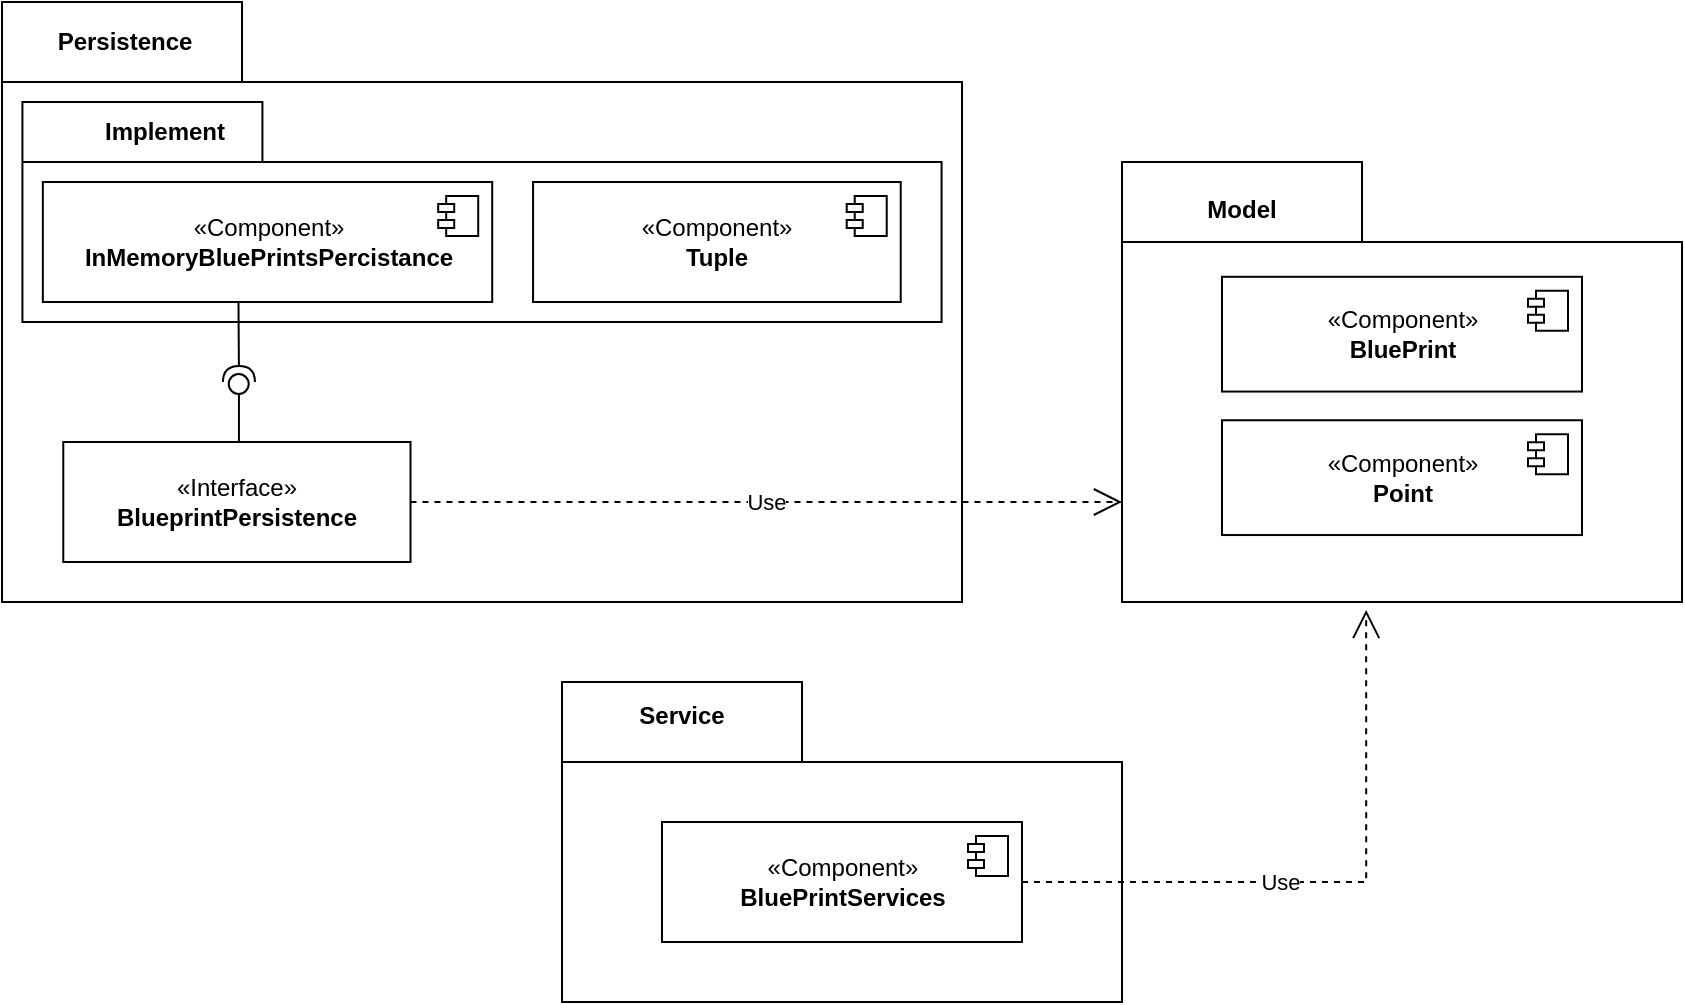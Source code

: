 <mxfile version="20.8.21" type="device"><diagram name="Página-1" id="yhghxHF9Yg-WeBhyTYcW"><mxGraphModel dx="1002" dy="541" grid="1" gridSize="10" guides="1" tooltips="1" connect="1" arrows="1" fold="1" page="1" pageScale="1" pageWidth="827" pageHeight="1169" math="0" shadow="0"><root><mxCell id="0"/><mxCell id="1" parent="0"/><mxCell id="Tl2c2u-kDV9JnieVROi--16" value="" style="group" vertex="1" connectable="0" parent="1"><mxGeometry x="600" y="140" width="280" height="220" as="geometry"/></mxCell><mxCell id="Tl2c2u-kDV9JnieVROi--1" value="&lt;h3 style=&quot;border-color: var(--border-color);&quot;&gt;&lt;br&gt;&lt;/h3&gt;" style="shape=folder;fontStyle=1;spacingTop=10;tabWidth=120;tabHeight=40;tabPosition=left;html=1;align=center;noLabel=0;labelPosition=center;verticalLabelPosition=middle;verticalAlign=middle;" vertex="1" parent="Tl2c2u-kDV9JnieVROi--16"><mxGeometry width="280" height="220" as="geometry"/></mxCell><mxCell id="Tl2c2u-kDV9JnieVROi--9" value="«Component»&lt;br&gt;&lt;b style=&quot;border-color: var(--border-color);&quot;&gt;BluePrint&lt;/b&gt;" style="html=1;dropTarget=0;" vertex="1" parent="Tl2c2u-kDV9JnieVROi--16"><mxGeometry x="50" y="57.391" width="180" height="57.391" as="geometry"/></mxCell><mxCell id="Tl2c2u-kDV9JnieVROi--10" value="" style="shape=module;jettyWidth=8;jettyHeight=4;" vertex="1" parent="Tl2c2u-kDV9JnieVROi--9"><mxGeometry x="1" width="20" height="20" relative="1" as="geometry"><mxPoint x="-27" y="7" as="offset"/></mxGeometry></mxCell><mxCell id="Tl2c2u-kDV9JnieVROi--13" value="&lt;b&gt;Model&lt;/b&gt;" style="text;html=1;strokeColor=none;fillColor=none;align=center;verticalAlign=middle;whiteSpace=wrap;rounded=0;" vertex="1" parent="Tl2c2u-kDV9JnieVROi--16"><mxGeometry x="30" y="9.565" width="60" height="28.696" as="geometry"/></mxCell><mxCell id="Tl2c2u-kDV9JnieVROi--14" value="«Component»&lt;br&gt;&lt;b style=&quot;border-color: var(--border-color);&quot;&gt;Point&lt;br&gt;&lt;/b&gt;" style="html=1;dropTarget=0;" vertex="1" parent="Tl2c2u-kDV9JnieVROi--16"><mxGeometry x="50" y="129.13" width="180" height="57.391" as="geometry"/></mxCell><mxCell id="Tl2c2u-kDV9JnieVROi--15" value="" style="shape=module;jettyWidth=8;jettyHeight=4;" vertex="1" parent="Tl2c2u-kDV9JnieVROi--14"><mxGeometry x="1" width="20" height="20" relative="1" as="geometry"><mxPoint x="-27" y="7" as="offset"/></mxGeometry></mxCell><mxCell id="Tl2c2u-kDV9JnieVROi--34" value="" style="group" vertex="1" connectable="0" parent="1"><mxGeometry x="40" y="60" width="480" height="300" as="geometry"/></mxCell><mxCell id="Tl2c2u-kDV9JnieVROi--33" value="" style="group" vertex="1" connectable="0" parent="Tl2c2u-kDV9JnieVROi--34"><mxGeometry width="480.0" height="300" as="geometry"/></mxCell><mxCell id="Tl2c2u-kDV9JnieVROi--17" value="&lt;h3 style=&quot;border-color: var(--border-color);&quot;&gt;&lt;br&gt;&lt;/h3&gt;" style="shape=folder;fontStyle=1;spacingTop=10;tabWidth=120;tabHeight=40;tabPosition=left;html=1;align=center;noLabel=0;labelPosition=center;verticalLabelPosition=middle;verticalAlign=middle;" vertex="1" parent="Tl2c2u-kDV9JnieVROi--33"><mxGeometry width="480.0" height="300" as="geometry"/></mxCell><mxCell id="Tl2c2u-kDV9JnieVROi--19" value="&lt;h3 style=&quot;border-color: var(--border-color);&quot;&gt;&lt;br&gt;&lt;/h3&gt;" style="shape=folder;fontStyle=1;spacingTop=10;tabWidth=120;tabHeight=30;tabPosition=left;html=1;align=center;noLabel=0;labelPosition=center;verticalLabelPosition=middle;verticalAlign=middle;" vertex="1" parent="Tl2c2u-kDV9JnieVROi--33"><mxGeometry x="10.213" y="50" width="459.574" height="110" as="geometry"/></mxCell><mxCell id="Tl2c2u-kDV9JnieVROi--21" value="«Component»&lt;br&gt;&lt;b style=&quot;border-color: var(--border-color);&quot;&gt;Tuple&lt;br&gt;&lt;/b&gt;" style="html=1;dropTarget=0;" vertex="1" parent="Tl2c2u-kDV9JnieVROi--33"><mxGeometry x="265.532" y="90" width="183.83" height="60" as="geometry"/></mxCell><mxCell id="Tl2c2u-kDV9JnieVROi--22" value="" style="shape=module;jettyWidth=8;jettyHeight=4;" vertex="1" parent="Tl2c2u-kDV9JnieVROi--21"><mxGeometry x="1" width="20" height="20" relative="1" as="geometry"><mxPoint x="-27" y="7" as="offset"/></mxGeometry></mxCell><mxCell id="Tl2c2u-kDV9JnieVROi--32" value="" style="group" vertex="1" connectable="0" parent="Tl2c2u-kDV9JnieVROi--34"><mxGeometry x="20.426" y="5" width="224.681" height="275" as="geometry"/></mxCell><mxCell id="v6Tl-PFscfbS6pT23c99-3" value="«Interface»&lt;br style=&quot;border-color: var(--border-color);&quot;&gt;&lt;b style=&quot;border-color: var(--border-color);&quot;&gt;BlueprintPersistence&lt;/b&gt;" style="html=1;" parent="Tl2c2u-kDV9JnieVROi--32" vertex="1"><mxGeometry x="10.213" y="215" width="173.617" height="60" as="geometry"/></mxCell><mxCell id="Tl2c2u-kDV9JnieVROi--18" value="&lt;b&gt;Persistence&lt;/b&gt;" style="text;html=1;strokeColor=none;fillColor=none;align=center;verticalAlign=middle;whiteSpace=wrap;rounded=0;" vertex="1" parent="Tl2c2u-kDV9JnieVROi--32"><mxGeometry x="10.213" width="61.277" height="30" as="geometry"/></mxCell><mxCell id="Tl2c2u-kDV9JnieVROi--20" value="&lt;b&gt;Implement&lt;/b&gt;" style="text;html=1;strokeColor=none;fillColor=none;align=center;verticalAlign=middle;whiteSpace=wrap;rounded=0;" vertex="1" parent="Tl2c2u-kDV9JnieVROi--32"><mxGeometry x="30.638" y="45" width="61.277" height="30" as="geometry"/></mxCell><mxCell id="Tl2c2u-kDV9JnieVROi--2" value="«Component»&lt;br&gt;&lt;b style=&quot;border-color: var(--border-color);&quot;&gt;InMemoryBluePrintsPercistance&lt;/b&gt;" style="html=1;dropTarget=0;" vertex="1" parent="Tl2c2u-kDV9JnieVROi--32"><mxGeometry y="85" width="224.681" height="60" as="geometry"/></mxCell><mxCell id="Tl2c2u-kDV9JnieVROi--3" value="" style="shape=module;jettyWidth=8;jettyHeight=4;" vertex="1" parent="Tl2c2u-kDV9JnieVROi--2"><mxGeometry x="1" width="20" height="20" relative="1" as="geometry"><mxPoint x="-27" y="7" as="offset"/></mxGeometry></mxCell><mxCell id="Tl2c2u-kDV9JnieVROi--28" value="" style="rounded=0;orthogonalLoop=1;jettySize=auto;html=1;endArrow=none;endFill=0;sketch=0;sourcePerimeterSpacing=0;targetPerimeterSpacing=0;" edge="1" parent="Tl2c2u-kDV9JnieVROi--32"><mxGeometry relative="1" as="geometry"><mxPoint x="98.043" y="215" as="sourcePoint"/><mxPoint x="98.043" y="191" as="targetPoint"/></mxGeometry></mxCell><mxCell id="Tl2c2u-kDV9JnieVROi--30" value="" style="ellipse;whiteSpace=wrap;html=1;align=center;aspect=fixed;resizable=0;points=[];outlineConnect=0;sketch=0;" vertex="1" parent="Tl2c2u-kDV9JnieVROi--32"><mxGeometry x="92.936" y="181" width="10" height="10" as="geometry"/></mxCell><mxCell id="Tl2c2u-kDV9JnieVROi--29" value="" style="rounded=0;orthogonalLoop=1;jettySize=auto;html=1;endArrow=halfCircle;endFill=0;endSize=6;strokeWidth=1;sketch=0;edgeStyle=elbowEdgeStyle;exitX=0.449;exitY=1.047;exitDx=0;exitDy=0;exitPerimeter=0;" edge="1" parent="Tl2c2u-kDV9JnieVROi--32"><mxGeometry relative="1" as="geometry"><mxPoint x="97.818" y="144.82" as="sourcePoint"/><mxPoint x="98.043" y="185" as="targetPoint"/></mxGeometry></mxCell><mxCell id="Tl2c2u-kDV9JnieVROi--35" value="" style="group" vertex="1" connectable="0" parent="1"><mxGeometry x="320" y="400" width="280" height="160" as="geometry"/></mxCell><mxCell id="Tl2c2u-kDV9JnieVROi--36" value="&lt;h3 style=&quot;border-color: var(--border-color);&quot;&gt;&lt;br&gt;&lt;/h3&gt;" style="shape=folder;fontStyle=1;spacingTop=10;tabWidth=120;tabHeight=40;tabPosition=left;html=1;align=center;noLabel=0;labelPosition=center;verticalLabelPosition=middle;verticalAlign=middle;" vertex="1" parent="Tl2c2u-kDV9JnieVROi--35"><mxGeometry width="280" height="160" as="geometry"/></mxCell><mxCell id="Tl2c2u-kDV9JnieVROi--39" value="&lt;b&gt;Service&lt;/b&gt;" style="text;html=1;strokeColor=none;fillColor=none;align=center;verticalAlign=middle;whiteSpace=wrap;rounded=0;" vertex="1" parent="Tl2c2u-kDV9JnieVROi--35"><mxGeometry x="30" y="6.957" width="60" height="20.87" as="geometry"/></mxCell><mxCell id="Tl2c2u-kDV9JnieVROi--4" value="«Component»&lt;br&gt;&lt;b&gt;BluePrintServices&lt;/b&gt;" style="html=1;dropTarget=0;" vertex="1" parent="Tl2c2u-kDV9JnieVROi--35"><mxGeometry x="50" y="70" width="180" height="60" as="geometry"/></mxCell><mxCell id="Tl2c2u-kDV9JnieVROi--5" value="" style="shape=module;jettyWidth=8;jettyHeight=4;" vertex="1" parent="Tl2c2u-kDV9JnieVROi--4"><mxGeometry x="1" width="20" height="20" relative="1" as="geometry"><mxPoint x="-27" y="7" as="offset"/></mxGeometry></mxCell><mxCell id="Tl2c2u-kDV9JnieVROi--43" value="Use" style="endArrow=open;endSize=12;dashed=1;html=1;rounded=0;exitX=1;exitY=0.5;exitDx=0;exitDy=0;edgeStyle=orthogonalEdgeStyle;" edge="1" parent="1" source="v6Tl-PFscfbS6pT23c99-3"><mxGeometry width="160" relative="1" as="geometry"><mxPoint x="280" y="320" as="sourcePoint"/><mxPoint x="600" y="310" as="targetPoint"/></mxGeometry></mxCell><mxCell id="Tl2c2u-kDV9JnieVROi--44" value="Use" style="endArrow=open;endSize=12;dashed=1;html=1;rounded=0;exitX=1;exitY=0.5;exitDx=0;exitDy=0;entryX=0.436;entryY=1.018;entryDx=0;entryDy=0;entryPerimeter=0;edgeStyle=orthogonalEdgeStyle;" edge="1" parent="1" source="Tl2c2u-kDV9JnieVROi--4" target="Tl2c2u-kDV9JnieVROi--1"><mxGeometry x="-0.156" width="160" relative="1" as="geometry"><mxPoint x="330" y="370" as="sourcePoint"/><mxPoint x="490" y="370" as="targetPoint"/><mxPoint x="-1" as="offset"/></mxGeometry></mxCell></root></mxGraphModel></diagram></mxfile>